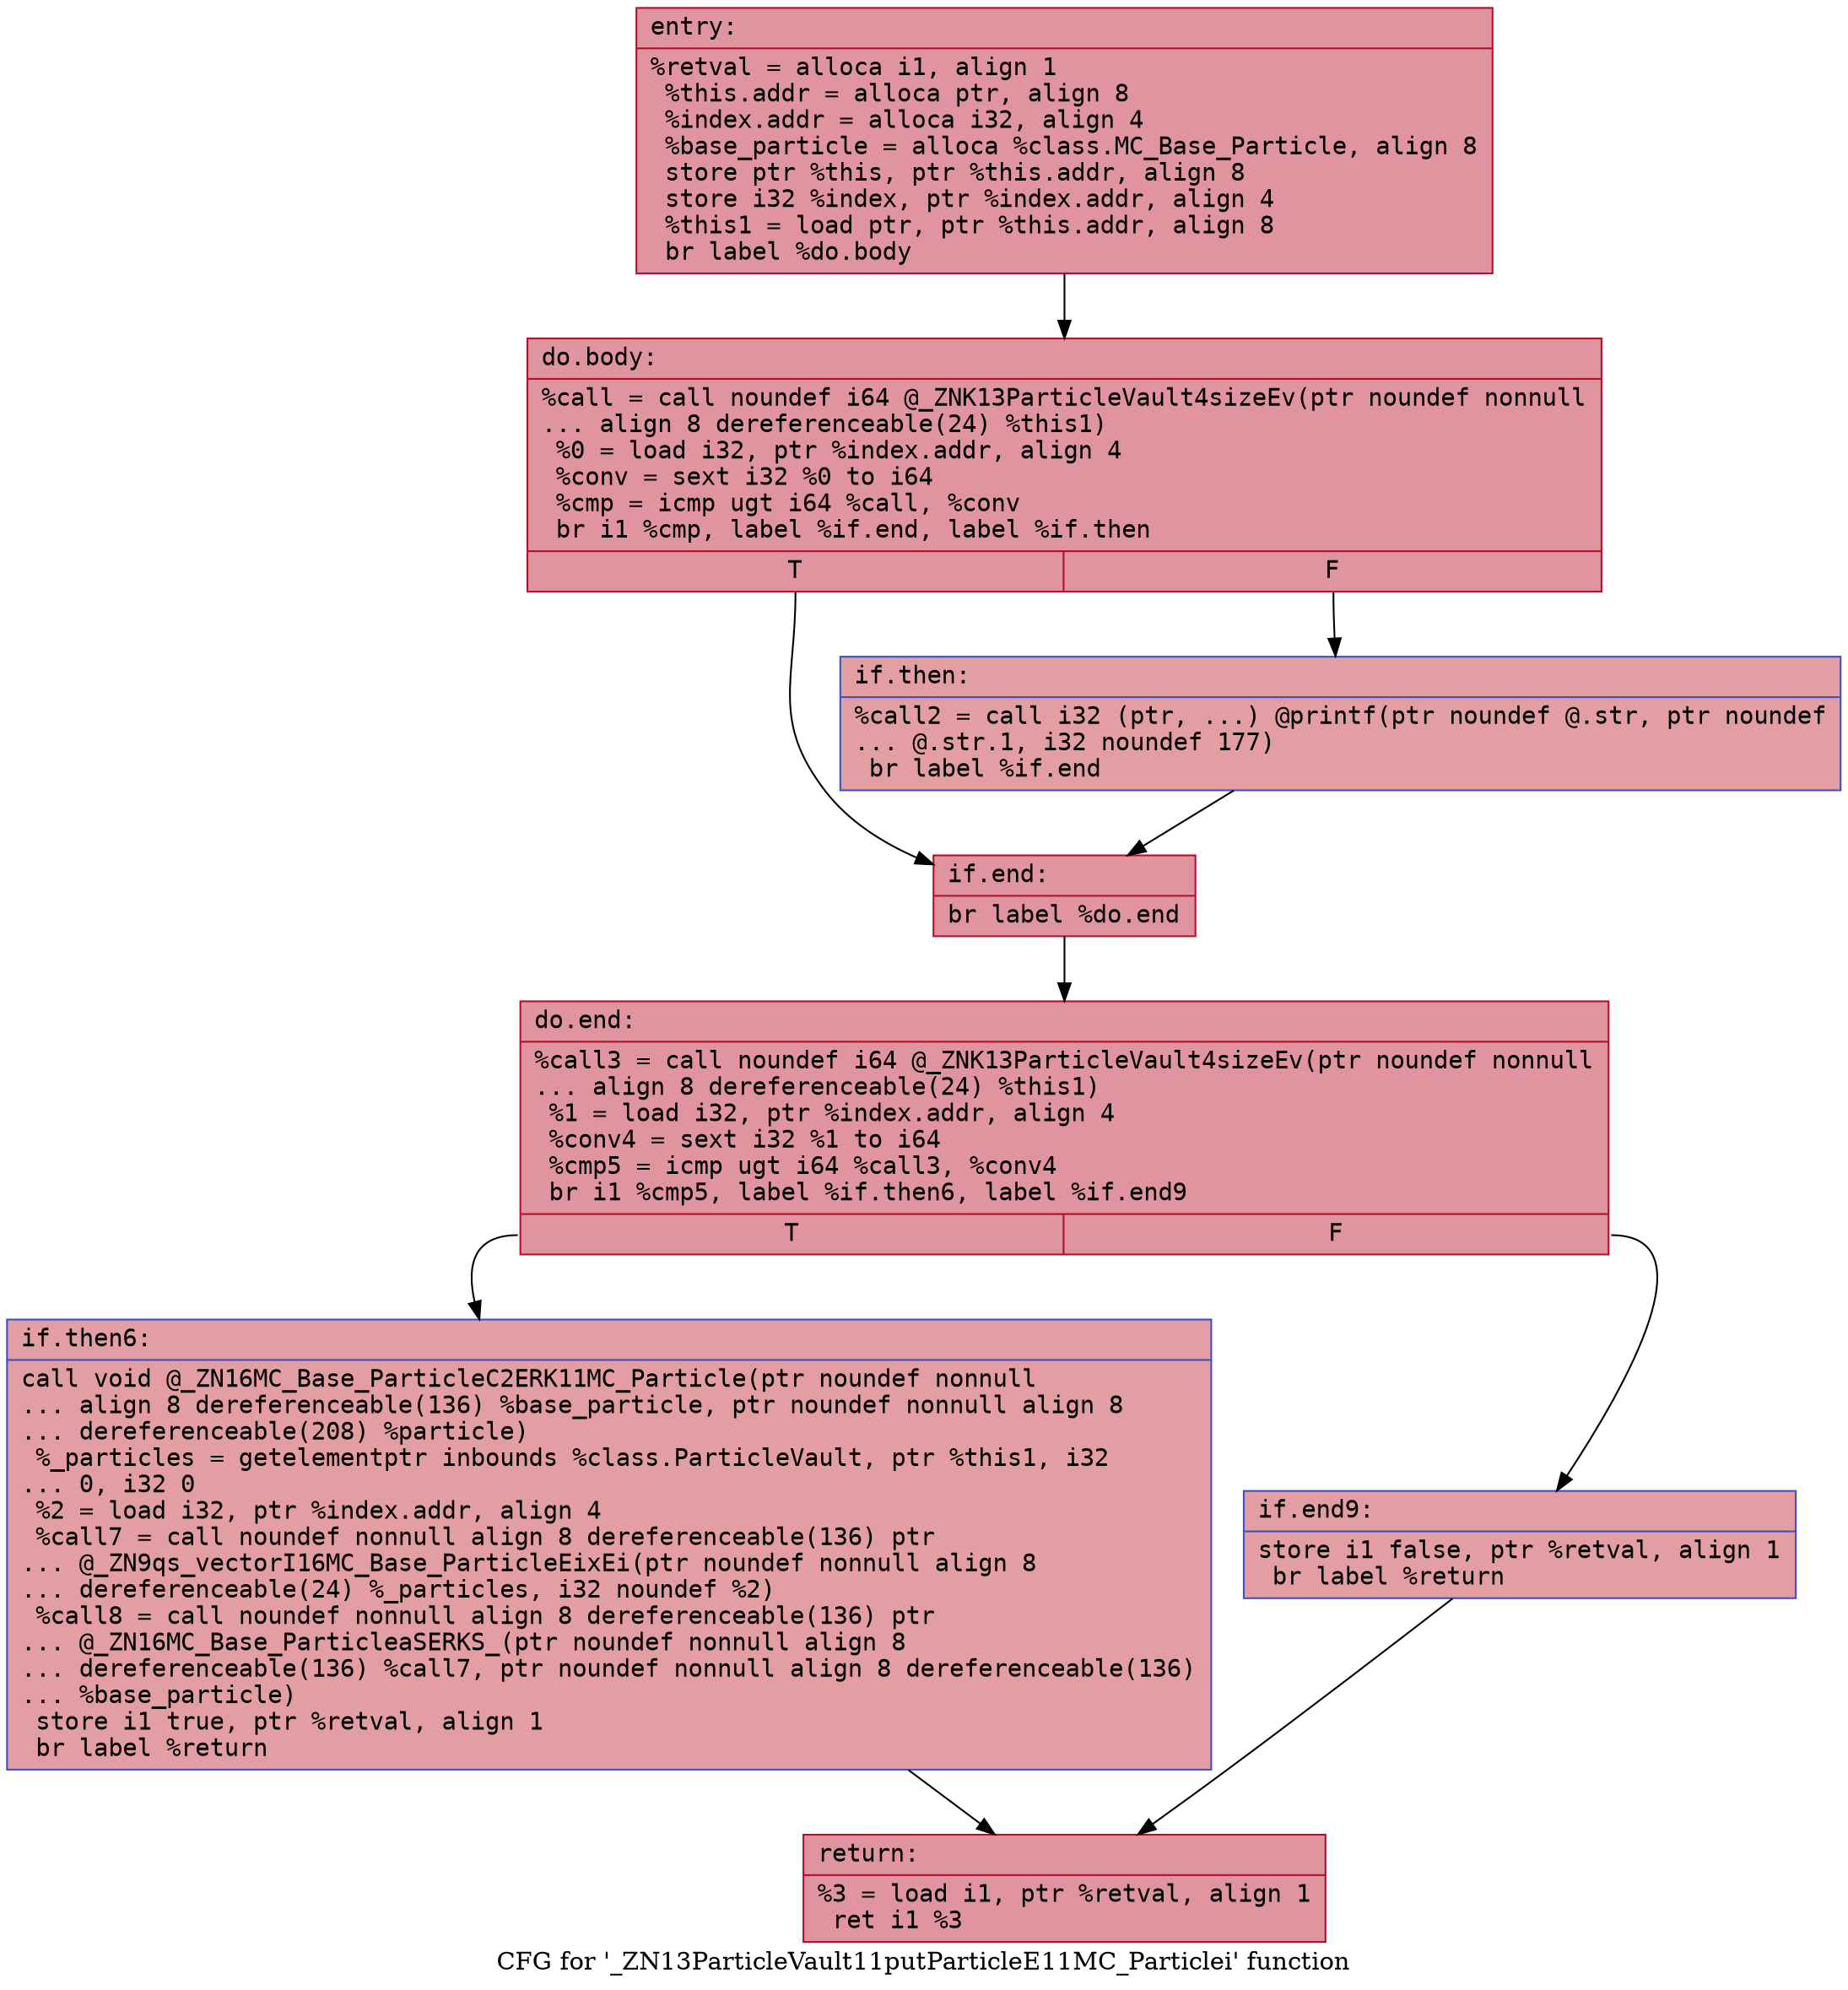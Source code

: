 digraph "CFG for '_ZN13ParticleVault11putParticleE11MC_Particlei' function" {
	label="CFG for '_ZN13ParticleVault11putParticleE11MC_Particlei' function";

	Node0x5585cb8e9250 [shape=record,color="#b70d28ff", style=filled, fillcolor="#b70d2870" fontname="Courier",label="{entry:\l|  %retval = alloca i1, align 1\l  %this.addr = alloca ptr, align 8\l  %index.addr = alloca i32, align 4\l  %base_particle = alloca %class.MC_Base_Particle, align 8\l  store ptr %this, ptr %this.addr, align 8\l  store i32 %index, ptr %index.addr, align 4\l  %this1 = load ptr, ptr %this.addr, align 8\l  br label %do.body\l}"];
	Node0x5585cb8e9250 -> Node0x5585cb8e9680[tooltip="entry -> do.body\nProbability 100.00%" ];
	Node0x5585cb8e9680 [shape=record,color="#b70d28ff", style=filled, fillcolor="#b70d2870" fontname="Courier",label="{do.body:\l|  %call = call noundef i64 @_ZNK13ParticleVault4sizeEv(ptr noundef nonnull\l... align 8 dereferenceable(24) %this1)\l  %0 = load i32, ptr %index.addr, align 4\l  %conv = sext i32 %0 to i64\l  %cmp = icmp ugt i64 %call, %conv\l  br i1 %cmp, label %if.end, label %if.then\l|{<s0>T|<s1>F}}"];
	Node0x5585cb8e9680:s0 -> Node0x5585cb8e9cb0[tooltip="do.body -> if.end\nProbability 50.00%" ];
	Node0x5585cb8e9680:s1 -> Node0x5585cb8e9d20[tooltip="do.body -> if.then\nProbability 50.00%" ];
	Node0x5585cb8e9d20 [shape=record,color="#3d50c3ff", style=filled, fillcolor="#be242e70" fontname="Courier",label="{if.then:\l|  %call2 = call i32 (ptr, ...) @printf(ptr noundef @.str, ptr noundef\l... @.str.1, i32 noundef 177)\l  br label %if.end\l}"];
	Node0x5585cb8e9d20 -> Node0x5585cb8e9cb0[tooltip="if.then -> if.end\nProbability 100.00%" ];
	Node0x5585cb8e9cb0 [shape=record,color="#b70d28ff", style=filled, fillcolor="#b70d2870" fontname="Courier",label="{if.end:\l|  br label %do.end\l}"];
	Node0x5585cb8e9cb0 -> Node0x5585cb8e9fa0[tooltip="if.end -> do.end\nProbability 100.00%" ];
	Node0x5585cb8e9fa0 [shape=record,color="#b70d28ff", style=filled, fillcolor="#b70d2870" fontname="Courier",label="{do.end:\l|  %call3 = call noundef i64 @_ZNK13ParticleVault4sizeEv(ptr noundef nonnull\l... align 8 dereferenceable(24) %this1)\l  %1 = load i32, ptr %index.addr, align 4\l  %conv4 = sext i32 %1 to i64\l  %cmp5 = icmp ugt i64 %call3, %conv4\l  br i1 %cmp5, label %if.then6, label %if.end9\l|{<s0>T|<s1>F}}"];
	Node0x5585cb8e9fa0:s0 -> Node0x5585cb8ea3b0[tooltip="do.end -> if.then6\nProbability 50.00%" ];
	Node0x5585cb8e9fa0:s1 -> Node0x5585cb8ea400[tooltip="do.end -> if.end9\nProbability 50.00%" ];
	Node0x5585cb8ea3b0 [shape=record,color="#3d50c3ff", style=filled, fillcolor="#be242e70" fontname="Courier",label="{if.then6:\l|  call void @_ZN16MC_Base_ParticleC2ERK11MC_Particle(ptr noundef nonnull\l... align 8 dereferenceable(136) %base_particle, ptr noundef nonnull align 8\l... dereferenceable(208) %particle)\l  %_particles = getelementptr inbounds %class.ParticleVault, ptr %this1, i32\l... 0, i32 0\l  %2 = load i32, ptr %index.addr, align 4\l  %call7 = call noundef nonnull align 8 dereferenceable(136) ptr\l... @_ZN9qs_vectorI16MC_Base_ParticleEixEi(ptr noundef nonnull align 8\l... dereferenceable(24) %_particles, i32 noundef %2)\l  %call8 = call noundef nonnull align 8 dereferenceable(136) ptr\l... @_ZN16MC_Base_ParticleaSERKS_(ptr noundef nonnull align 8\l... dereferenceable(136) %call7, ptr noundef nonnull align 8 dereferenceable(136)\l... %base_particle)\l  store i1 true, ptr %retval, align 1\l  br label %return\l}"];
	Node0x5585cb8ea3b0 -> Node0x5585cb8eb110[tooltip="if.then6 -> return\nProbability 100.00%" ];
	Node0x5585cb8ea400 [shape=record,color="#3d50c3ff", style=filled, fillcolor="#be242e70" fontname="Courier",label="{if.end9:\l|  store i1 false, ptr %retval, align 1\l  br label %return\l}"];
	Node0x5585cb8ea400 -> Node0x5585cb8eb110[tooltip="if.end9 -> return\nProbability 100.00%" ];
	Node0x5585cb8eb110 [shape=record,color="#b70d28ff", style=filled, fillcolor="#b70d2870" fontname="Courier",label="{return:\l|  %3 = load i1, ptr %retval, align 1\l  ret i1 %3\l}"];
}
